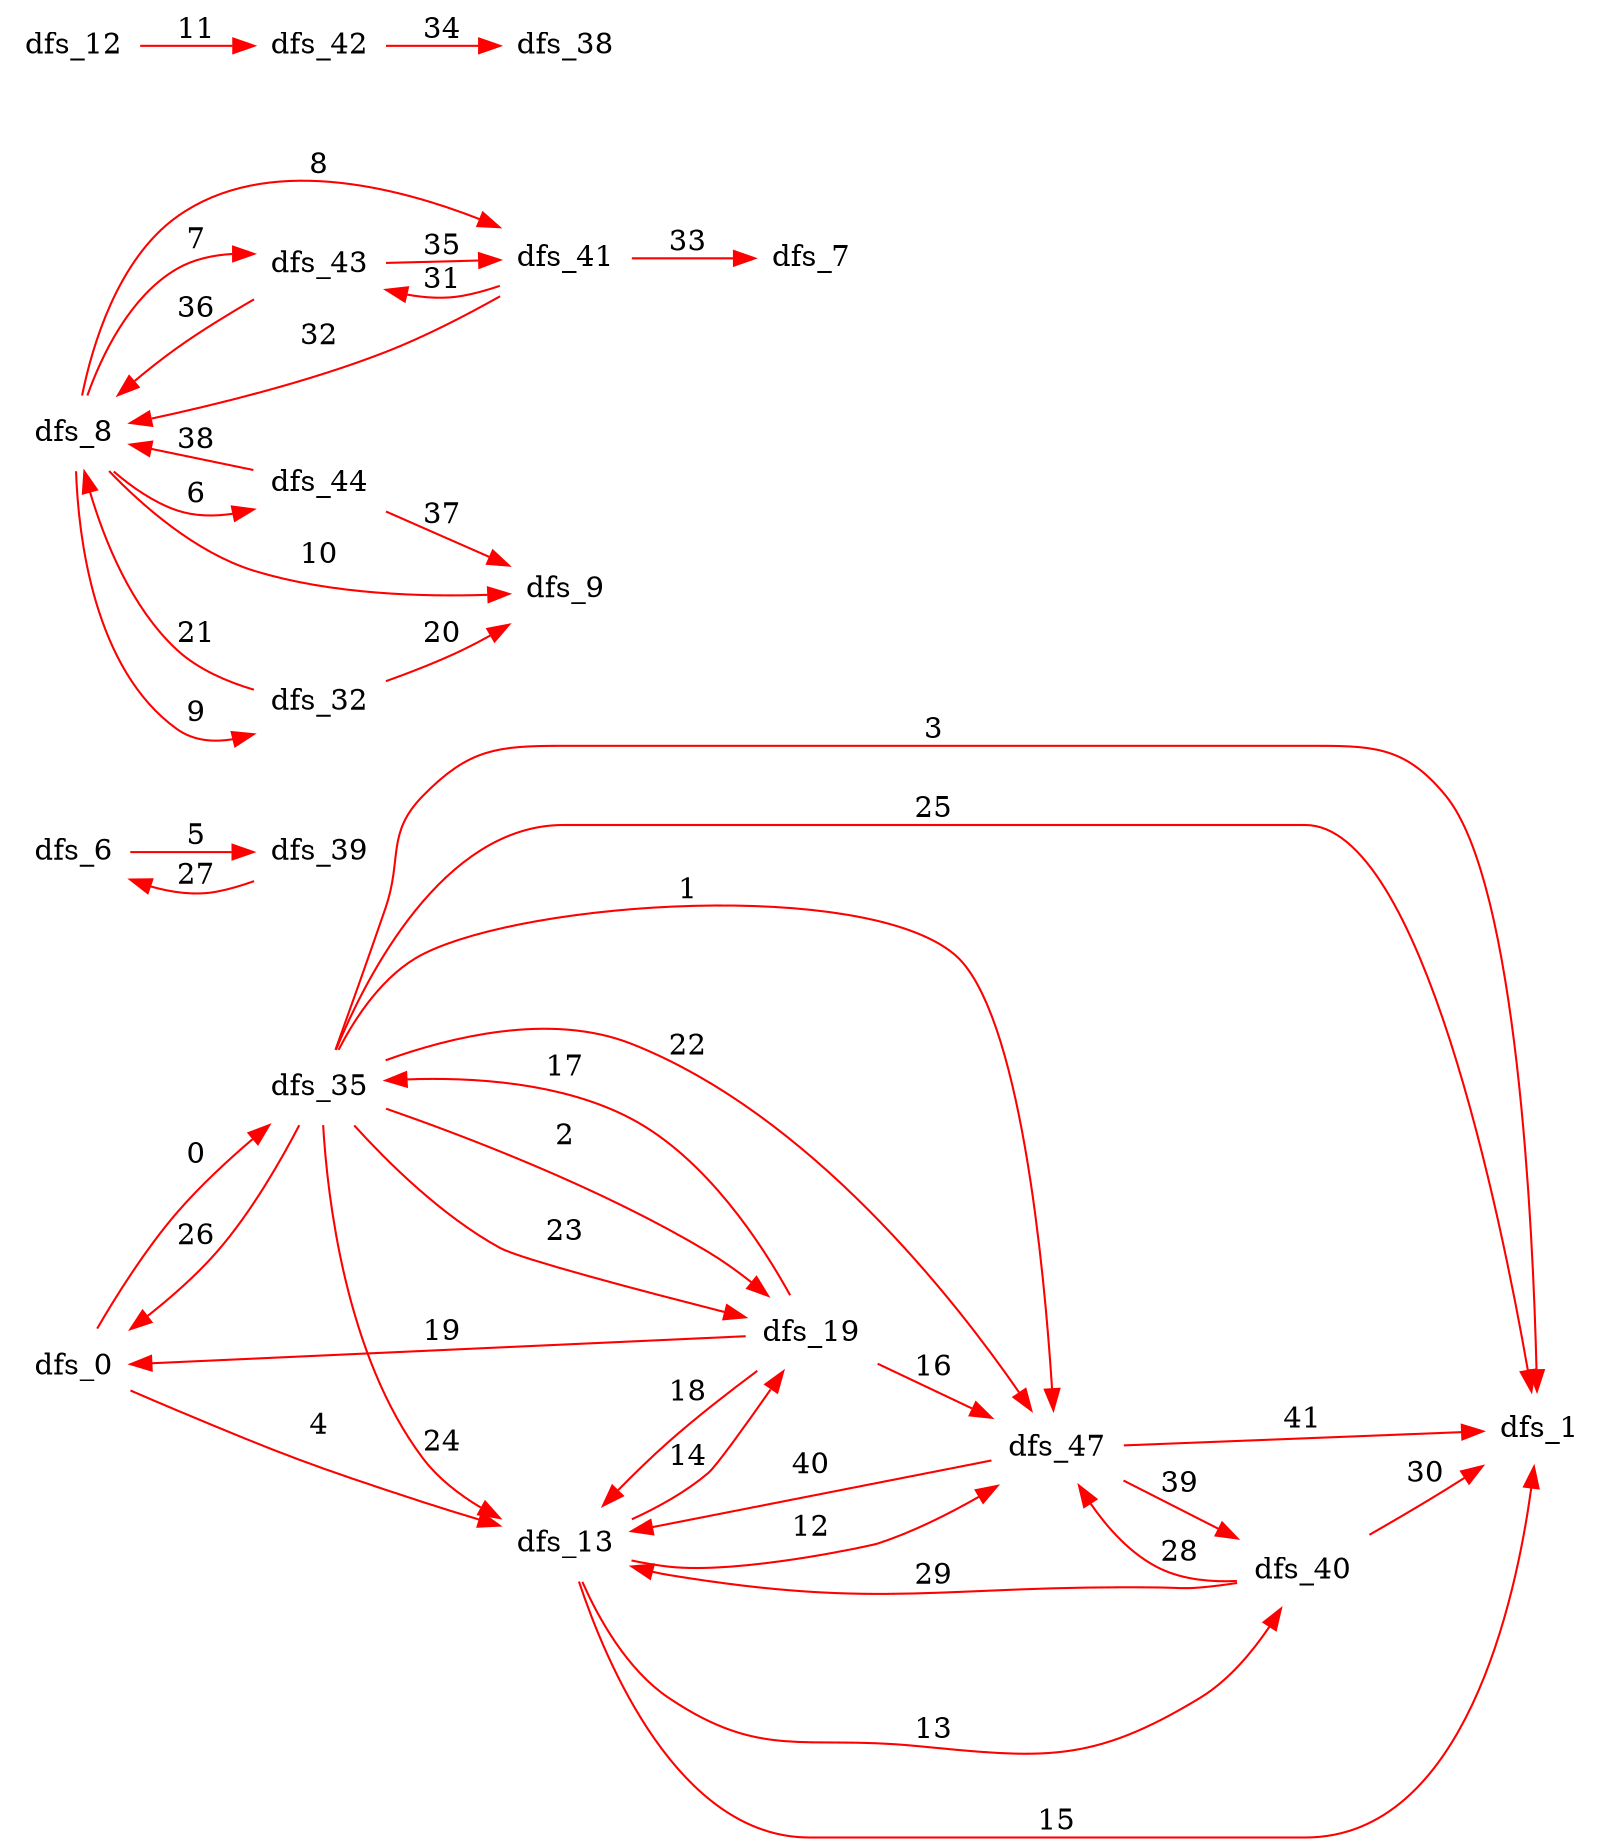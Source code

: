 digraph g
{ 
node [shape=none]
rankdir="LR"
dfs_0 -> dfs_35[color=red, label = "0"]
dfs_35 -> dfs_47[color=red, label = "1"]
dfs_35 -> dfs_19[color=red, label = "2"]
dfs_35 -> dfs_1[color=red, label = "3"]
dfs_0 -> dfs_13[color=red, label = "4"]
dfs_6 -> dfs_39[color=red, label = "5"]
dfs_8 -> dfs_44[color=red, label = "6"]
dfs_8 -> dfs_43[color=red, label = "7"]
dfs_8 -> dfs_41[color=red, label = "8"]
dfs_8 -> dfs_32[color=red, label = "9"]
dfs_8 -> dfs_9[color=red, label = "10"]
dfs_12 -> dfs_42[color=red, label = "11"]
dfs_13 -> dfs_47[color=red, label = "12"]
dfs_13 -> dfs_40[color=red, label = "13"]
dfs_13 -> dfs_19[color=red, label = "14"]
dfs_13 -> dfs_1[color=red, label = "15"]
dfs_19 -> dfs_47[color=red, label = "16"]
dfs_19 -> dfs_35[color=red, label = "17"]
dfs_19 -> dfs_13[color=red, label = "18"]
dfs_19 -> dfs_0[color=red, label = "19"]
dfs_32 -> dfs_9[color=red, label = "20"]
dfs_32 -> dfs_8[color=red, label = "21"]
dfs_35 -> dfs_47[color=red, label = "22"]
dfs_35 -> dfs_19[color=red, label = "23"]
dfs_35 -> dfs_13[color=red, label = "24"]
dfs_35 -> dfs_1[color=red, label = "25"]
dfs_35 -> dfs_0[color=red, label = "26"]
dfs_39 -> dfs_6[color=red, label = "27"]
dfs_40 -> dfs_47[color=red, label = "28"]
dfs_40 -> dfs_13[color=red, label = "29"]
dfs_40 -> dfs_1[color=red, label = "30"]
dfs_41 -> dfs_43[color=red, label = "31"]
dfs_41 -> dfs_8[color=red, label = "32"]
dfs_41 -> dfs_7[color=red, label = "33"]
dfs_42 -> dfs_38[color=red, label = "34"]
dfs_43 -> dfs_41[color=red, label = "35"]
dfs_43 -> dfs_8[color=red, label = "36"]
dfs_44 -> dfs_9[color=red, label = "37"]
dfs_44 -> dfs_8[color=red, label = "38"]
dfs_47 -> dfs_40[color=red, label = "39"]
dfs_47 -> dfs_13[color=red, label = "40"]
dfs_47 -> dfs_1[color=red, label = "41"]
}
